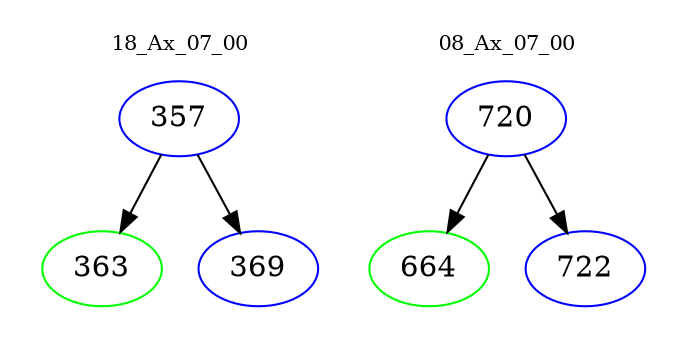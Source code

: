 digraph{
subgraph cluster_0 {
color = white
label = "18_Ax_07_00";
fontsize=10;
T0_357 [label="357", color="blue"]
T0_357 -> T0_363 [color="black"]
T0_363 [label="363", color="green"]
T0_357 -> T0_369 [color="black"]
T0_369 [label="369", color="blue"]
}
subgraph cluster_1 {
color = white
label = "08_Ax_07_00";
fontsize=10;
T1_720 [label="720", color="blue"]
T1_720 -> T1_664 [color="black"]
T1_664 [label="664", color="green"]
T1_720 -> T1_722 [color="black"]
T1_722 [label="722", color="blue"]
}
}
